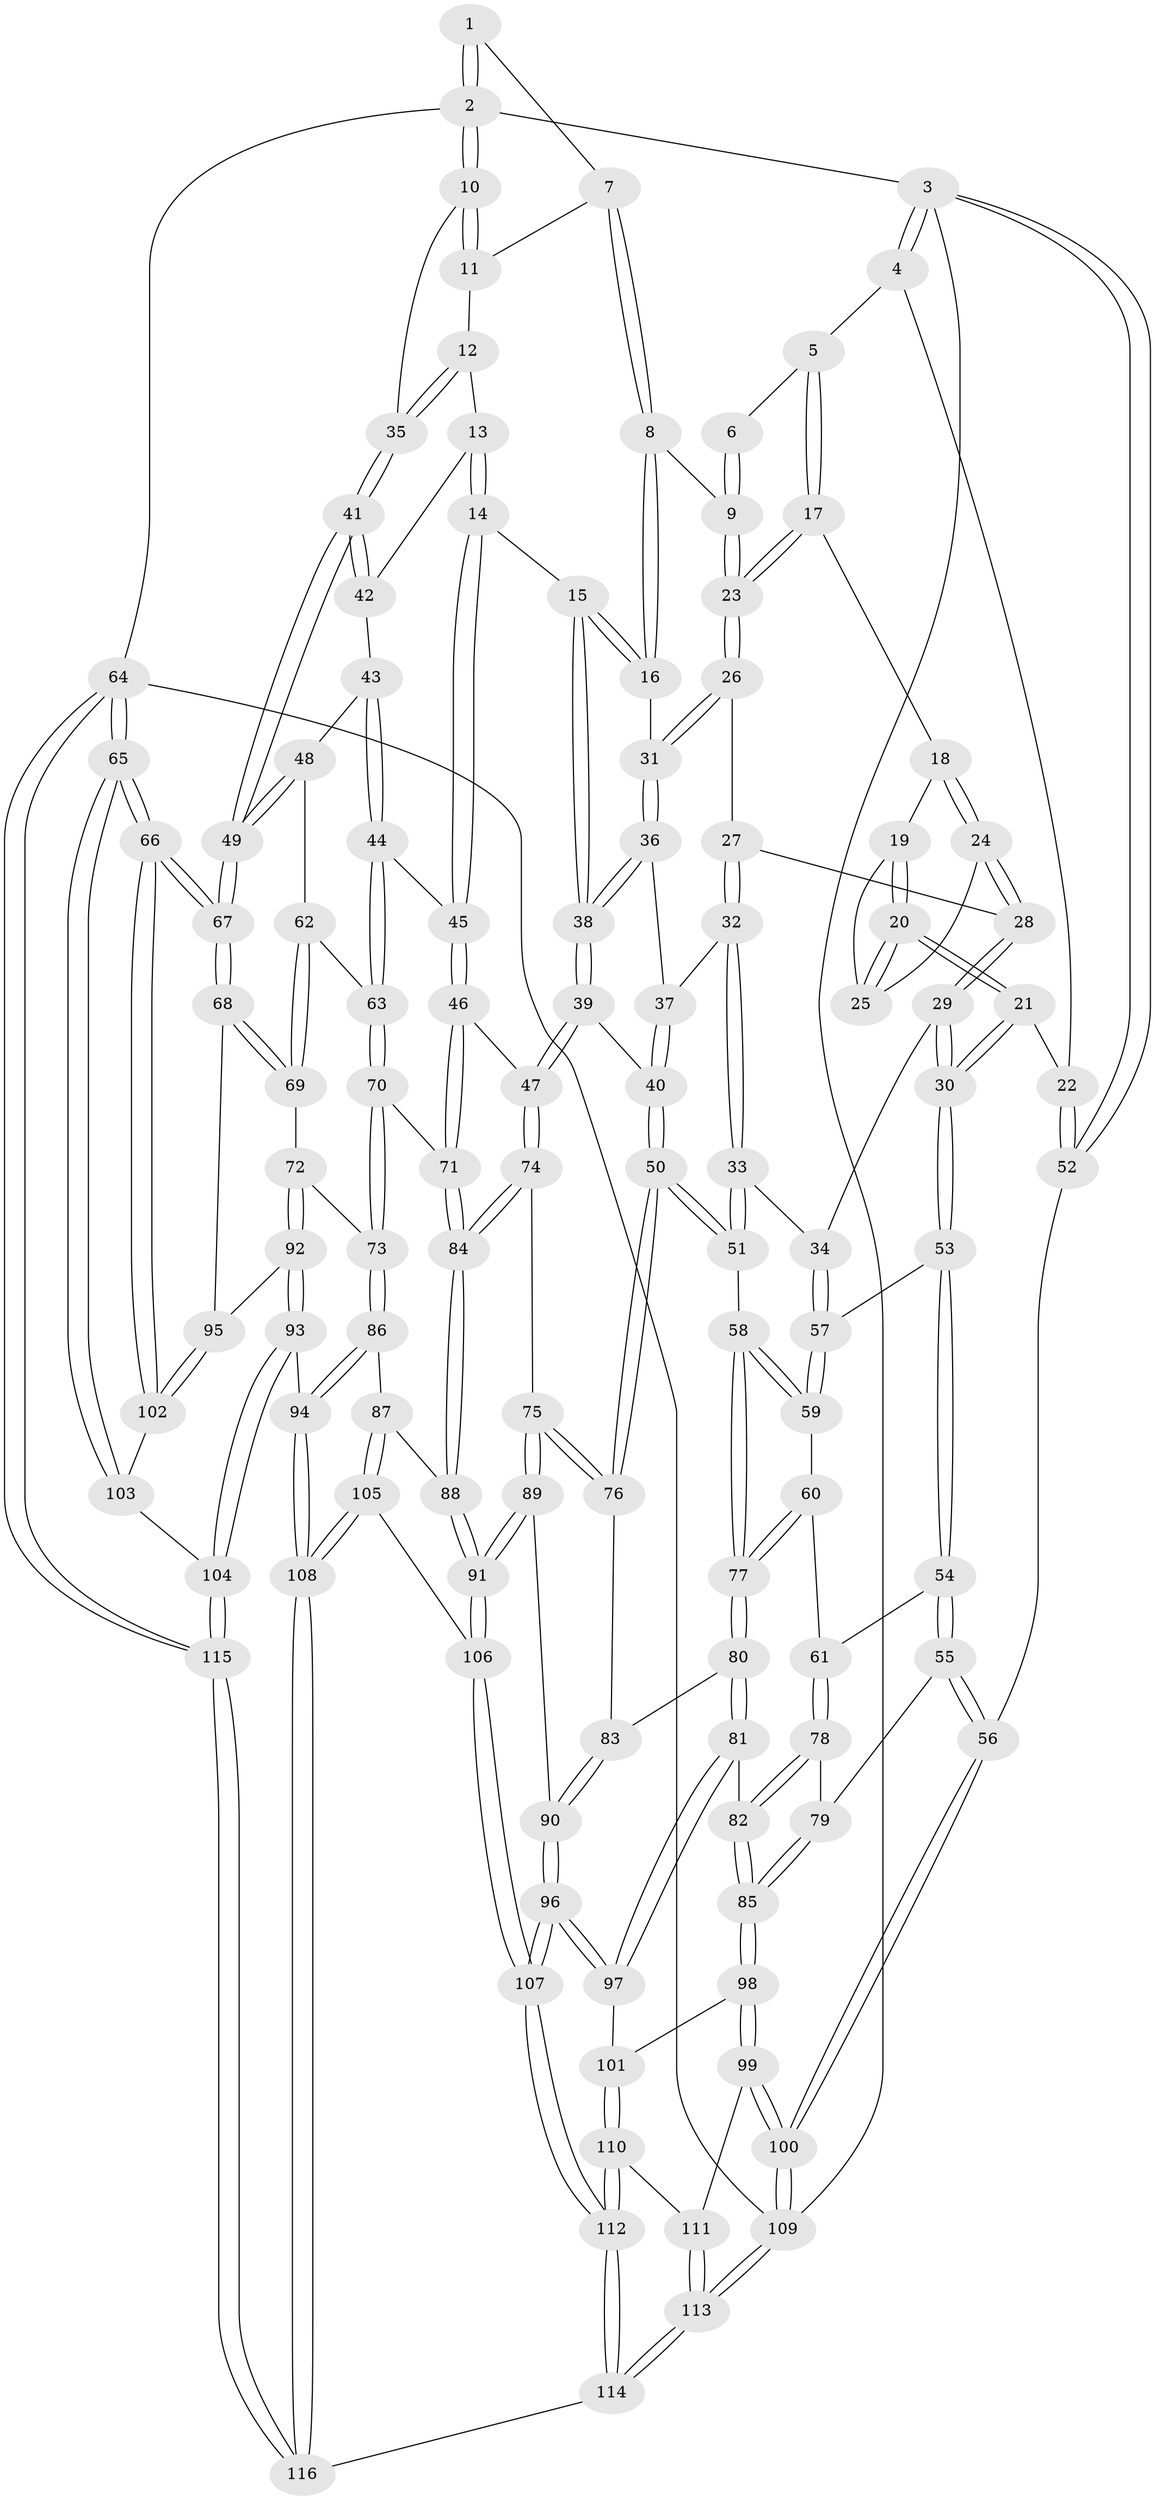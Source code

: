 // coarse degree distribution, {3: 0.1896551724137931, 4: 0.39655172413793105, 6: 0.08620689655172414, 5: 0.27586206896551724, 7: 0.034482758620689655, 9: 0.017241379310344827}
// Generated by graph-tools (version 1.1) at 2025/04/03/04/25 22:04:33]
// undirected, 116 vertices, 287 edges
graph export_dot {
graph [start="1"]
  node [color=gray90,style=filled];
  1 [pos="+0.7208557229058938+0"];
  2 [pos="+1+0"];
  3 [pos="+0+0"];
  4 [pos="+0.23119607629013184+0"];
  5 [pos="+0.28520247416876127+0"];
  6 [pos="+0.6173444623663692+0"];
  7 [pos="+0.7194201715427484+0.0753954282407678"];
  8 [pos="+0.642480702155753+0.13780082926265855"];
  9 [pos="+0.592476096239349+0.08418795730239219"];
  10 [pos="+1+0"];
  11 [pos="+0.7406579417726712+0.08333667969147646"];
  12 [pos="+0.844093224670836+0.2034070674011755"];
  13 [pos="+0.7884146213454655+0.2601566025977108"];
  14 [pos="+0.7789330577625903+0.2647309292445398"];
  15 [pos="+0.6799554032337577+0.26091068802083617"];
  16 [pos="+0.6457251217696407+0.1914220590868153"];
  17 [pos="+0.32548060028762893+0"];
  18 [pos="+0.30693284265367315+0.022179514930612355"];
  19 [pos="+0.25027847357457256+0.08031370075283627"];
  20 [pos="+0.10191217301039429+0.22049782815561872"];
  21 [pos="+0.055850757507728534+0.24943764340454136"];
  22 [pos="+0.04700671236906656+0.24539869292605992"];
  23 [pos="+0.395782442822563+0.106167389556614"];
  24 [pos="+0.23799780707522777+0.1889394618122187"];
  25 [pos="+0.19645041651729037+0.19385558850069068"];
  26 [pos="+0.4088140126251744+0.18546898533491873"];
  27 [pos="+0.35884382336730986+0.22913053955081755"];
  28 [pos="+0.25542551232215+0.24783173273997097"];
  29 [pos="+0.22388336874717424+0.27539001694666343"];
  30 [pos="+0.08741136391117339+0.27924237968715054"];
  31 [pos="+0.4179211856892493+0.19419549981106551"];
  32 [pos="+0.3198278450664476+0.3467810771669282"];
  33 [pos="+0.30524435701717145+0.3599635322058644"];
  34 [pos="+0.28219245957512806+0.3565640035340909"];
  35 [pos="+1+0"];
  36 [pos="+0.4429784891821457+0.24146005370623957"];
  37 [pos="+0.3875612037625477+0.3560053975297437"];
  38 [pos="+0.5706149720651117+0.39370405932142083"];
  39 [pos="+0.5691987957274144+0.40335519750822774"];
  40 [pos="+0.45628712758997614+0.42945980635506187"];
  41 [pos="+1+0.21149377653595677"];
  42 [pos="+0.8884717932100183+0.34421917808747804"];
  43 [pos="+0.8929336945650067+0.3676811736526036"];
  44 [pos="+0.8163262602298413+0.4473148834440252"];
  45 [pos="+0.7908591811227738+0.3650306645173019"];
  46 [pos="+0.6173590365947547+0.4697146076570705"];
  47 [pos="+0.5807328763715894+0.42604201806143666"];
  48 [pos="+0.9549680382849652+0.42120065117163663"];
  49 [pos="+1+0.447203871798394"];
  50 [pos="+0.3552023258902989+0.4946264261201962"];
  51 [pos="+0.34839516273822596+0.4924133998165539"];
  52 [pos="+0+0.22085314391908484"];
  53 [pos="+0.10589617552871813+0.32875311900161486"];
  54 [pos="+0.08163315145410142+0.44344642369549664"];
  55 [pos="+0+0.5575235970678705"];
  56 [pos="+0+0.567959973731467"];
  57 [pos="+0.20259418794846815+0.403957943082461"];
  58 [pos="+0.314387277219999+0.4996890815599448"];
  59 [pos="+0.21250450072144325+0.47743396062640586"];
  60 [pos="+0.171568434202884+0.5103921161935493"];
  61 [pos="+0.15476515377925898+0.5153900564841172"];
  62 [pos="+0.8512047078144818+0.4621005551604133"];
  63 [pos="+0.816331898956401+0.4494467028356905"];
  64 [pos="+1+1"];
  65 [pos="+1+1"];
  66 [pos="+1+0.7374010908304098"];
  67 [pos="+1+0.6069421161055879"];
  68 [pos="+1+0.6079698360876828"];
  69 [pos="+0.9401163198578437+0.5841648498217898"];
  70 [pos="+0.7116513300686615+0.5369035848074643"];
  71 [pos="+0.6556742430350563+0.523846564715887"];
  72 [pos="+0.8013147171103647+0.6151486651436968"];
  73 [pos="+0.7467504157198802+0.5780970076011087"];
  74 [pos="+0.44045355571827144+0.6093984836975136"];
  75 [pos="+0.43978673108502725+0.6096195846271093"];
  76 [pos="+0.39376086133508087+0.5849096033717328"];
  77 [pos="+0.2456929188796259+0.6151557687426231"];
  78 [pos="+0.13634426871330926+0.5412890629891508"];
  79 [pos="+0.10620929975681738+0.5658094204868181"];
  80 [pos="+0.24358638734805532+0.6671397084661485"];
  81 [pos="+0.2361443147310947+0.6805739450335682"];
  82 [pos="+0.22872177633644478+0.6804225111159435"];
  83 [pos="+0.3650906667818243+0.6117806190124205"];
  84 [pos="+0.5954549082220453+0.6242845745474911"];
  85 [pos="+0.1291169525069729+0.6970643356392446"];
  86 [pos="+0.6824660209019279+0.7512359157604632"];
  87 [pos="+0.6013872651382597+0.718882576504721"];
  88 [pos="+0.5942608151462615+0.7142591602548326"];
  89 [pos="+0.44359869718296097+0.6628735973757897"];
  90 [pos="+0.3551414946879356+0.7422955163755015"];
  91 [pos="+0.5127702686254274+0.757983585173807"];
  92 [pos="+0.8100990169892421+0.711369469686801"];
  93 [pos="+0.7609965795343461+0.8115715531082528"];
  94 [pos="+0.7454080743169912+0.8079887969740173"];
  95 [pos="+0.8876894164726831+0.7150859023172327"];
  96 [pos="+0.332081401706741+0.7795050653049411"];
  97 [pos="+0.27395995326014533+0.7383746791183273"];
  98 [pos="+0.08923094052399552+0.7276323031883696"];
  99 [pos="+0.02064314562569638+0.7500260356588536"];
  100 [pos="+0+0.7850821225479392"];
  101 [pos="+0.1844570101736489+0.8197047394896271"];
  102 [pos="+0.9167776441282708+0.8246322584013501"];
  103 [pos="+0.8633082924717583+0.8584698448532969"];
  104 [pos="+0.8132489726941126+0.8736183069406721"];
  105 [pos="+0.6097145801072745+0.8894685072642166"];
  106 [pos="+0.4684140810192486+0.8374431164611477"];
  107 [pos="+0.38570045522042257+0.8842487930252566"];
  108 [pos="+0.6100802775408847+0.8897151004444167"];
  109 [pos="+0+1"];
  110 [pos="+0.18416262234124367+0.8582061833372688"];
  111 [pos="+0.15129590303343401+0.8699288695448398"];
  112 [pos="+0.3547788988485082+0.972523667611142"];
  113 [pos="+0+1"];
  114 [pos="+0.34716003645477284+1"];
  115 [pos="+0.7737840999831916+1"];
  116 [pos="+0.650745293564577+1"];
  1 -- 2;
  1 -- 2;
  1 -- 7;
  2 -- 3;
  2 -- 10;
  2 -- 10;
  2 -- 64;
  3 -- 4;
  3 -- 4;
  3 -- 52;
  3 -- 52;
  3 -- 109;
  4 -- 5;
  4 -- 22;
  5 -- 6;
  5 -- 17;
  5 -- 17;
  6 -- 9;
  6 -- 9;
  7 -- 8;
  7 -- 8;
  7 -- 11;
  8 -- 9;
  8 -- 16;
  8 -- 16;
  9 -- 23;
  9 -- 23;
  10 -- 11;
  10 -- 11;
  10 -- 35;
  11 -- 12;
  12 -- 13;
  12 -- 35;
  12 -- 35;
  13 -- 14;
  13 -- 14;
  13 -- 42;
  14 -- 15;
  14 -- 45;
  14 -- 45;
  15 -- 16;
  15 -- 16;
  15 -- 38;
  15 -- 38;
  16 -- 31;
  17 -- 18;
  17 -- 23;
  17 -- 23;
  18 -- 19;
  18 -- 24;
  18 -- 24;
  19 -- 20;
  19 -- 20;
  19 -- 25;
  20 -- 21;
  20 -- 21;
  20 -- 25;
  20 -- 25;
  21 -- 22;
  21 -- 30;
  21 -- 30;
  22 -- 52;
  22 -- 52;
  23 -- 26;
  23 -- 26;
  24 -- 25;
  24 -- 28;
  24 -- 28;
  26 -- 27;
  26 -- 31;
  26 -- 31;
  27 -- 28;
  27 -- 32;
  27 -- 32;
  28 -- 29;
  28 -- 29;
  29 -- 30;
  29 -- 30;
  29 -- 34;
  30 -- 53;
  30 -- 53;
  31 -- 36;
  31 -- 36;
  32 -- 33;
  32 -- 33;
  32 -- 37;
  33 -- 34;
  33 -- 51;
  33 -- 51;
  34 -- 57;
  34 -- 57;
  35 -- 41;
  35 -- 41;
  36 -- 37;
  36 -- 38;
  36 -- 38;
  37 -- 40;
  37 -- 40;
  38 -- 39;
  38 -- 39;
  39 -- 40;
  39 -- 47;
  39 -- 47;
  40 -- 50;
  40 -- 50;
  41 -- 42;
  41 -- 42;
  41 -- 49;
  41 -- 49;
  42 -- 43;
  43 -- 44;
  43 -- 44;
  43 -- 48;
  44 -- 45;
  44 -- 63;
  44 -- 63;
  45 -- 46;
  45 -- 46;
  46 -- 47;
  46 -- 71;
  46 -- 71;
  47 -- 74;
  47 -- 74;
  48 -- 49;
  48 -- 49;
  48 -- 62;
  49 -- 67;
  49 -- 67;
  50 -- 51;
  50 -- 51;
  50 -- 76;
  50 -- 76;
  51 -- 58;
  52 -- 56;
  53 -- 54;
  53 -- 54;
  53 -- 57;
  54 -- 55;
  54 -- 55;
  54 -- 61;
  55 -- 56;
  55 -- 56;
  55 -- 79;
  56 -- 100;
  56 -- 100;
  57 -- 59;
  57 -- 59;
  58 -- 59;
  58 -- 59;
  58 -- 77;
  58 -- 77;
  59 -- 60;
  60 -- 61;
  60 -- 77;
  60 -- 77;
  61 -- 78;
  61 -- 78;
  62 -- 63;
  62 -- 69;
  62 -- 69;
  63 -- 70;
  63 -- 70;
  64 -- 65;
  64 -- 65;
  64 -- 115;
  64 -- 115;
  64 -- 109;
  65 -- 66;
  65 -- 66;
  65 -- 103;
  65 -- 103;
  66 -- 67;
  66 -- 67;
  66 -- 102;
  66 -- 102;
  67 -- 68;
  67 -- 68;
  68 -- 69;
  68 -- 69;
  68 -- 95;
  69 -- 72;
  70 -- 71;
  70 -- 73;
  70 -- 73;
  71 -- 84;
  71 -- 84;
  72 -- 73;
  72 -- 92;
  72 -- 92;
  73 -- 86;
  73 -- 86;
  74 -- 75;
  74 -- 84;
  74 -- 84;
  75 -- 76;
  75 -- 76;
  75 -- 89;
  75 -- 89;
  76 -- 83;
  77 -- 80;
  77 -- 80;
  78 -- 79;
  78 -- 82;
  78 -- 82;
  79 -- 85;
  79 -- 85;
  80 -- 81;
  80 -- 81;
  80 -- 83;
  81 -- 82;
  81 -- 97;
  81 -- 97;
  82 -- 85;
  82 -- 85;
  83 -- 90;
  83 -- 90;
  84 -- 88;
  84 -- 88;
  85 -- 98;
  85 -- 98;
  86 -- 87;
  86 -- 94;
  86 -- 94;
  87 -- 88;
  87 -- 105;
  87 -- 105;
  88 -- 91;
  88 -- 91;
  89 -- 90;
  89 -- 91;
  89 -- 91;
  90 -- 96;
  90 -- 96;
  91 -- 106;
  91 -- 106;
  92 -- 93;
  92 -- 93;
  92 -- 95;
  93 -- 94;
  93 -- 104;
  93 -- 104;
  94 -- 108;
  94 -- 108;
  95 -- 102;
  95 -- 102;
  96 -- 97;
  96 -- 97;
  96 -- 107;
  96 -- 107;
  97 -- 101;
  98 -- 99;
  98 -- 99;
  98 -- 101;
  99 -- 100;
  99 -- 100;
  99 -- 111;
  100 -- 109;
  100 -- 109;
  101 -- 110;
  101 -- 110;
  102 -- 103;
  103 -- 104;
  104 -- 115;
  104 -- 115;
  105 -- 106;
  105 -- 108;
  105 -- 108;
  106 -- 107;
  106 -- 107;
  107 -- 112;
  107 -- 112;
  108 -- 116;
  108 -- 116;
  109 -- 113;
  109 -- 113;
  110 -- 111;
  110 -- 112;
  110 -- 112;
  111 -- 113;
  111 -- 113;
  112 -- 114;
  112 -- 114;
  113 -- 114;
  113 -- 114;
  114 -- 116;
  115 -- 116;
  115 -- 116;
}
